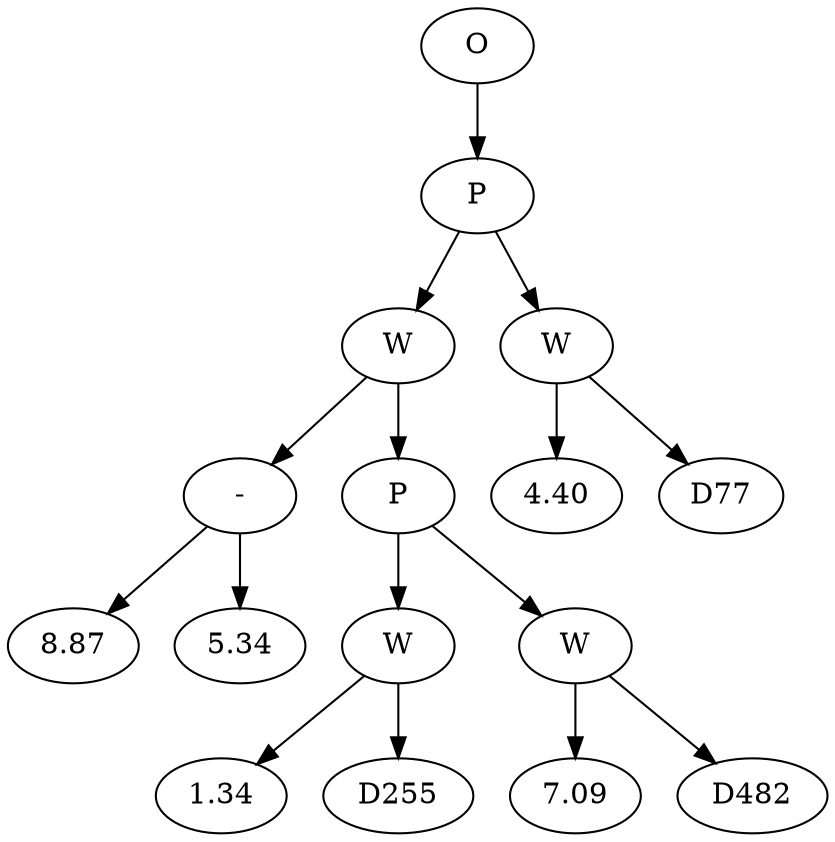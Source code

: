 // Tree
digraph {
	44634120 [label=O]
	44634121 [label=P]
	44634120 -> 44634121
	44634122 [label=W]
	44634121 -> 44634122
	44634123 [label="-"]
	44634122 -> 44634123
	44634124 [label=8.87]
	44634123 -> 44634124
	44634125 [label=5.34]
	44634123 -> 44634125
	44634126 [label=P]
	44634122 -> 44634126
	44634127 [label=W]
	44634126 -> 44634127
	44634128 [label=1.34]
	44634127 -> 44634128
	44634129 [label=D255]
	44634127 -> 44634129
	44634130 [label=W]
	44634126 -> 44634130
	44634131 [label=7.09]
	44634130 -> 44634131
	44634132 [label=D482]
	44634130 -> 44634132
	44634133 [label=W]
	44634121 -> 44634133
	44634134 [label=4.40]
	44634133 -> 44634134
	44634135 [label=D77]
	44634133 -> 44634135
}
